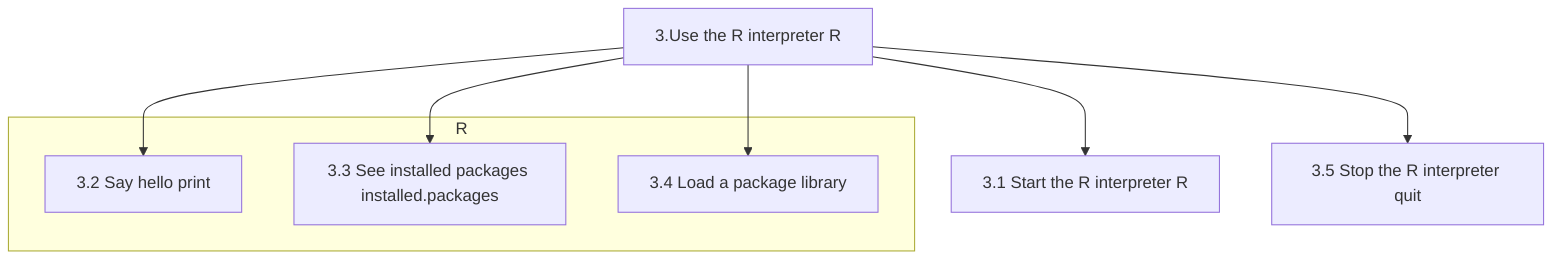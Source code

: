 flowchart TD

  use_r_interpreter[3.Use the R interpreter R]
  start_r_interpreter[3.1 Start the R interpreter R]
  subgraph R
    say_hello[3.2 Say hello print]
    see_installed_packages[3.3 See installed packages installed.packages]
    load_package[3.4 Load a package library]
  end
  stop_r_interpreter[3.5 Stop the R interpreter quit]

  use_r_interpreter --> start_r_interpreter
  use_r_interpreter --> say_hello
  use_r_interpreter --> see_installed_packages
  use_r_interpreter --> load_package
  use_r_interpreter --> stop_r_interpreter